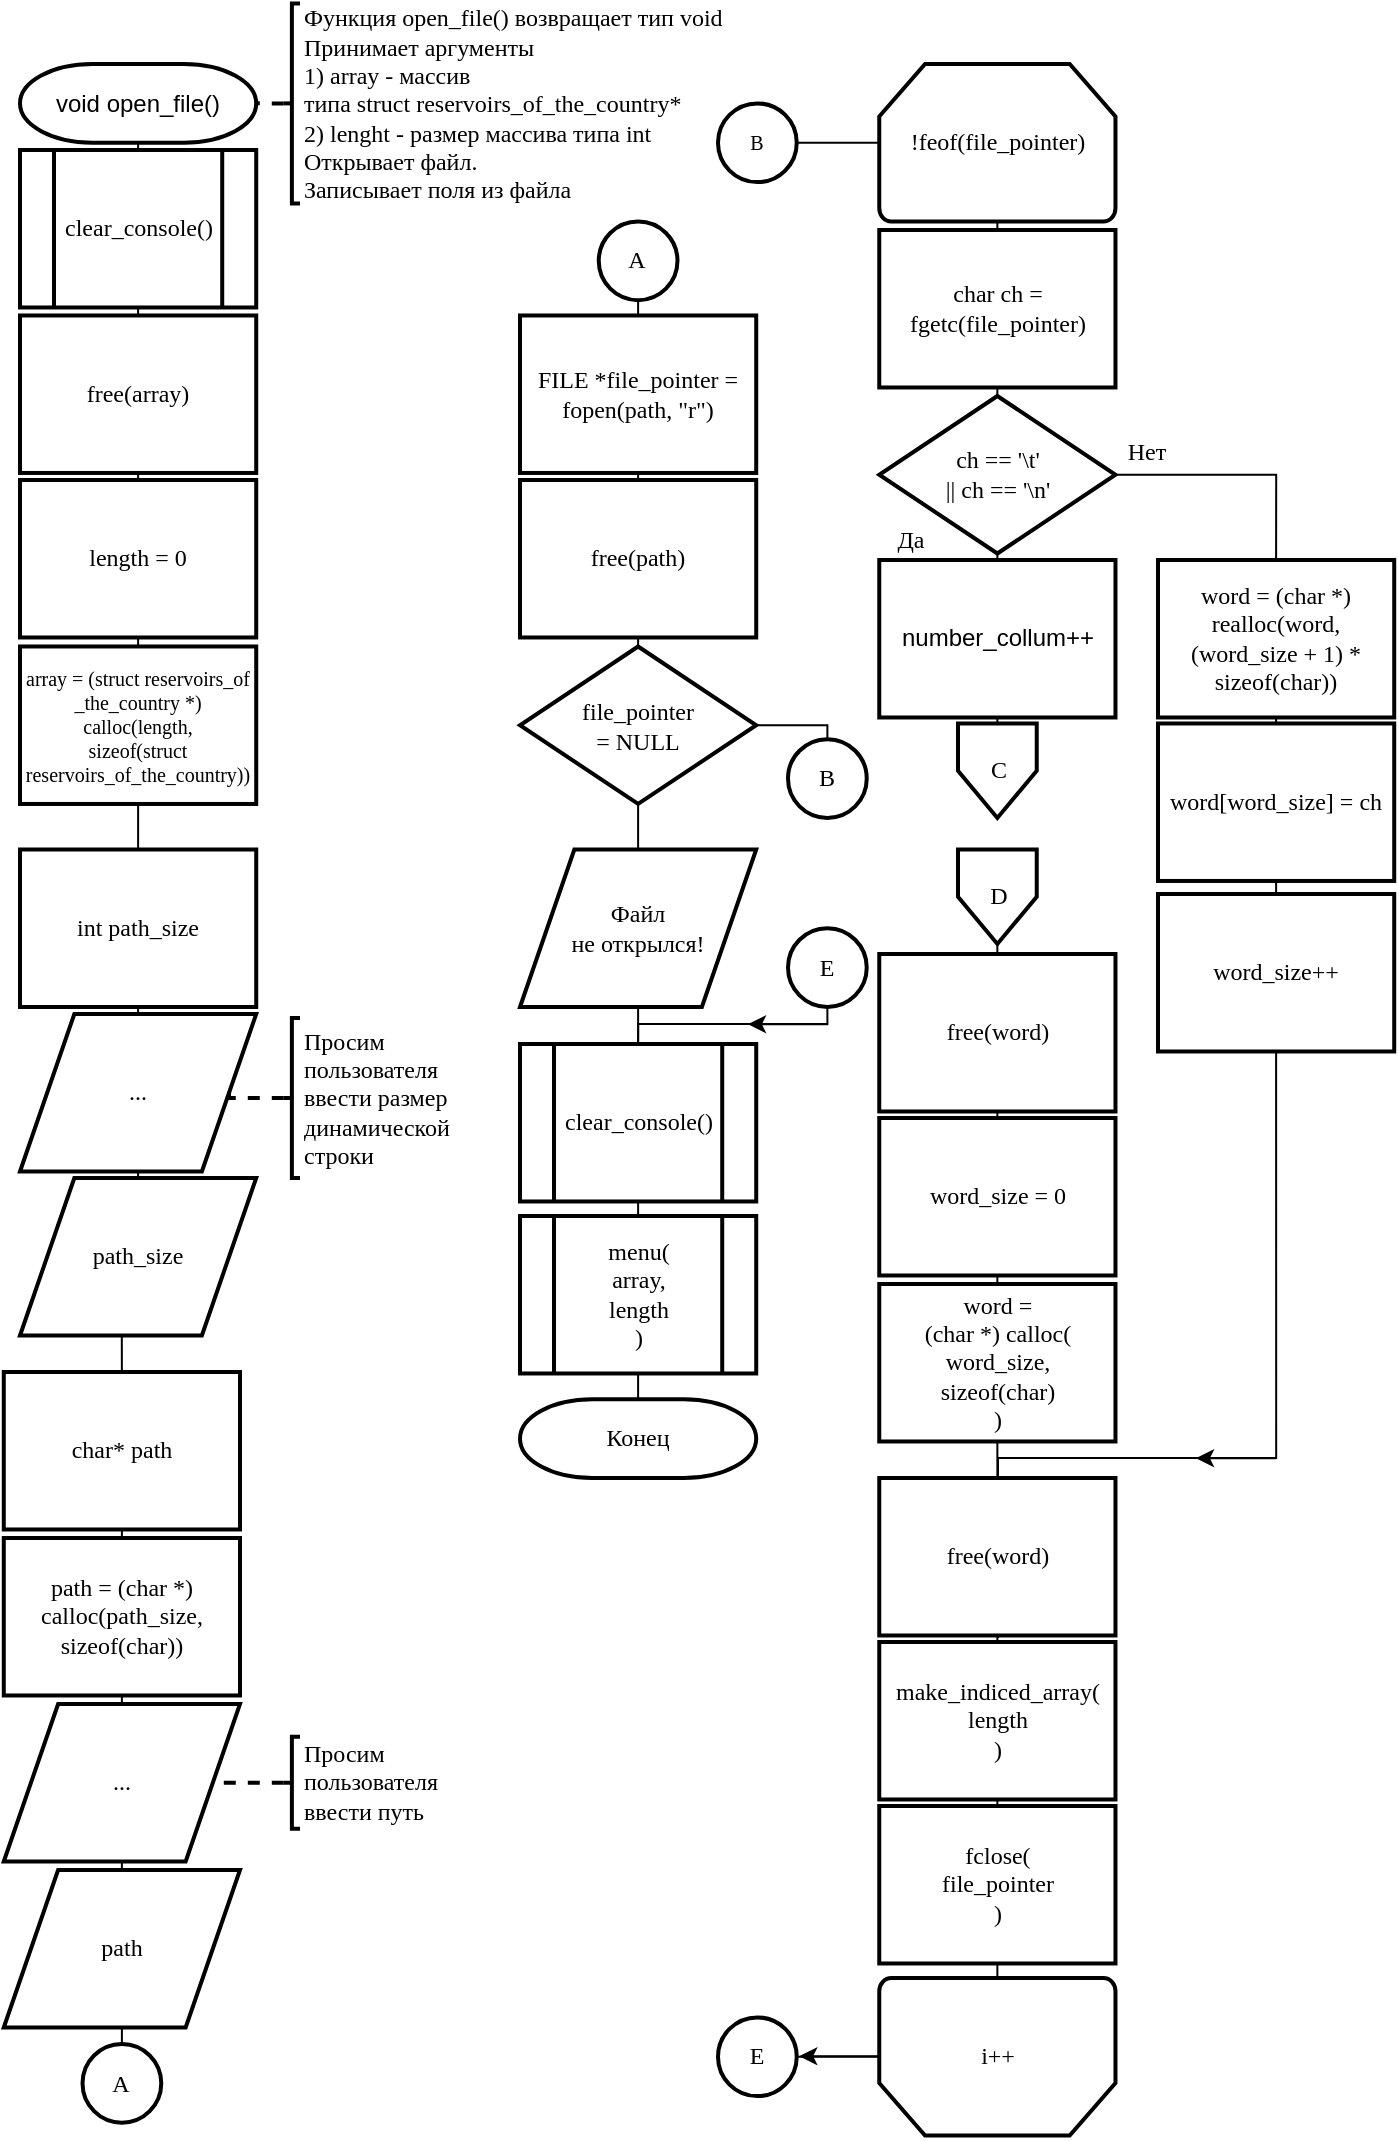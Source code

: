 <mxfile version="13.0.3" type="device" pages="2"><diagram id="qlZTP0jNEfg7z1wz6__L" name="Page-1"><mxGraphModel dx="413" dy="247" grid="1" gridSize="10" guides="1" tooltips="1" connect="1" arrows="1" fold="1" page="1" pageScale="1" pageWidth="827" pageHeight="1169" math="0" shadow="0"><root><mxCell id="0"/><mxCell id="1" parent="0"/><mxCell id="Z7tsPRorFGLLSicfMmNW-7" style="edgeStyle=orthogonalEdgeStyle;rounded=0;orthogonalLoop=1;jettySize=auto;html=1;exitX=0.5;exitY=1;exitDx=0;exitDy=0;exitPerimeter=0;entryX=0.5;entryY=0;entryDx=0;entryDy=0;endArrow=none;endFill=0;fontFamily=Times New Roman;fontSize=12;" edge="1" parent="1" source="VH0pwFYmOLJahmpAIZs0-1" target="VH0pwFYmOLJahmpAIZs0-2"><mxGeometry relative="1" as="geometry"/></mxCell><mxCell id="VH0pwFYmOLJahmpAIZs0-1" value="void open_file()" style="strokeWidth=2;html=1;shape=mxgraph.flowchart.terminator;whiteSpace=wrap;" parent="1" vertex="1"><mxGeometry x="70" y="40" width="118.11" height="39.37" as="geometry"/></mxCell><mxCell id="Z7tsPRorFGLLSicfMmNW-8" style="edgeStyle=orthogonalEdgeStyle;rounded=0;orthogonalLoop=1;jettySize=auto;html=1;exitX=0.5;exitY=1;exitDx=0;exitDy=0;entryX=0.5;entryY=0;entryDx=0;entryDy=0;endArrow=none;endFill=0;fontFamily=Times New Roman;fontSize=12;" edge="1" parent="1" source="VH0pwFYmOLJahmpAIZs0-2" target="VH0pwFYmOLJahmpAIZs0-3"><mxGeometry relative="1" as="geometry"/></mxCell><mxCell id="VH0pwFYmOLJahmpAIZs0-2" value="clear_console()" style="verticalLabelPosition=middle;verticalAlign=middle;html=1;shape=process;whiteSpace=wrap;rounded=0;size=0.14;arcSize=6;labelPosition=center;align=center;fontFamily=Times New Roman;strokeWidth=2;" parent="1" vertex="1"><mxGeometry x="70" y="83" width="118.11" height="78.74" as="geometry"/></mxCell><mxCell id="Z7tsPRorFGLLSicfMmNW-9" style="edgeStyle=orthogonalEdgeStyle;rounded=0;orthogonalLoop=1;jettySize=auto;html=1;exitX=0.5;exitY=1;exitDx=0;exitDy=0;entryX=0.5;entryY=0;entryDx=0;entryDy=0;endArrow=none;endFill=0;fontFamily=Times New Roman;fontSize=12;" edge="1" parent="1" source="VH0pwFYmOLJahmpAIZs0-3" target="VH0pwFYmOLJahmpAIZs0-4"><mxGeometry relative="1" as="geometry"/></mxCell><mxCell id="VH0pwFYmOLJahmpAIZs0-3" value="free(array)" style="rounded=0;whiteSpace=wrap;html=1;absoluteArcSize=1;arcSize=14;strokeWidth=2;fontFamily=Times New Roman;" parent="1" vertex="1"><mxGeometry x="70" y="165.74" width="118.11" height="78.74" as="geometry"/></mxCell><mxCell id="Z7tsPRorFGLLSicfMmNW-10" style="edgeStyle=orthogonalEdgeStyle;rounded=0;orthogonalLoop=1;jettySize=auto;html=1;exitX=0.5;exitY=1;exitDx=0;exitDy=0;entryX=0.5;entryY=0;entryDx=0;entryDy=0;endArrow=none;endFill=0;fontFamily=Times New Roman;fontSize=12;" edge="1" parent="1" source="VH0pwFYmOLJahmpAIZs0-4" target="VH0pwFYmOLJahmpAIZs0-5"><mxGeometry relative="1" as="geometry"/></mxCell><mxCell id="VH0pwFYmOLJahmpAIZs0-4" value="length = 0" style="rounded=0;whiteSpace=wrap;html=1;absoluteArcSize=1;arcSize=14;strokeWidth=2;fontFamily=Times New Roman;" parent="1" vertex="1"><mxGeometry x="70" y="248" width="118.11" height="78.74" as="geometry"/></mxCell><mxCell id="Z7tsPRorFGLLSicfMmNW-11" style="edgeStyle=orthogonalEdgeStyle;rounded=0;orthogonalLoop=1;jettySize=auto;html=1;exitX=0.5;exitY=1;exitDx=0;exitDy=0;entryX=0.5;entryY=0;entryDx=0;entryDy=0;endArrow=none;endFill=0;fontFamily=Times New Roman;fontSize=12;" edge="1" parent="1" source="VH0pwFYmOLJahmpAIZs0-5" target="VH0pwFYmOLJahmpAIZs0-6"><mxGeometry relative="1" as="geometry"/></mxCell><mxCell id="VH0pwFYmOLJahmpAIZs0-5" value="array = (struct reservoirs_of&lt;br&gt;_the_country *) calloc(length,&lt;br&gt;sizeof(struct reservoirs_of_the_country))" style="rounded=0;whiteSpace=wrap;html=1;absoluteArcSize=1;arcSize=14;strokeWidth=2;fontFamily=Times New Roman;fontSize=10;" parent="1" vertex="1"><mxGeometry x="70" y="331.24" width="118.11" height="78.74" as="geometry"/></mxCell><mxCell id="Z7tsPRorFGLLSicfMmNW-12" style="edgeStyle=orthogonalEdgeStyle;rounded=0;orthogonalLoop=1;jettySize=auto;html=1;exitX=0.5;exitY=1;exitDx=0;exitDy=0;entryX=0.5;entryY=0;entryDx=0;entryDy=0;endArrow=none;endFill=0;fontFamily=Times New Roman;fontSize=12;" edge="1" parent="1" source="VH0pwFYmOLJahmpAIZs0-6" target="VH0pwFYmOLJahmpAIZs0-7"><mxGeometry relative="1" as="geometry"/></mxCell><mxCell id="VH0pwFYmOLJahmpAIZs0-6" value="&lt;font style=&quot;font-size: 12px&quot;&gt;int path_size&lt;/font&gt;" style="rounded=0;whiteSpace=wrap;html=1;absoluteArcSize=1;arcSize=14;strokeWidth=2;fontFamily=Times New Roman;fontSize=12;" parent="1" vertex="1"><mxGeometry x="70" y="432.75" width="118.11" height="78.74" as="geometry"/></mxCell><mxCell id="Z7tsPRorFGLLSicfMmNW-13" style="edgeStyle=orthogonalEdgeStyle;rounded=0;orthogonalLoop=1;jettySize=auto;html=1;exitX=0.5;exitY=1;exitDx=0;exitDy=0;entryX=0.5;entryY=0;entryDx=0;entryDy=0;endArrow=none;endFill=0;fontFamily=Times New Roman;fontSize=12;" edge="1" parent="1" source="VH0pwFYmOLJahmpAIZs0-7" target="VH0pwFYmOLJahmpAIZs0-11"><mxGeometry relative="1" as="geometry"/></mxCell><mxCell id="VH0pwFYmOLJahmpAIZs0-7" value="..." style="shape=parallelogram;html=1;strokeWidth=2;perimeter=parallelogramPerimeter;whiteSpace=wrap;rounded=0;arcSize=12;size=0.23;fontFamily=Times New Roman;fontSize=12;" parent="1" vertex="1"><mxGeometry x="70" y="515" width="118.11" height="78.74" as="geometry"/></mxCell><mxCell id="Z7tsPRorFGLLSicfMmNW-15" style="edgeStyle=orthogonalEdgeStyle;rounded=0;orthogonalLoop=1;jettySize=auto;html=1;exitX=0.5;exitY=1;exitDx=0;exitDy=0;entryX=0.5;entryY=0;entryDx=0;entryDy=0;endArrow=none;endFill=0;fontFamily=Times New Roman;fontSize=12;" edge="1" parent="1" source="VH0pwFYmOLJahmpAIZs0-8" target="VH0pwFYmOLJahmpAIZs0-9"><mxGeometry relative="1" as="geometry"/></mxCell><mxCell id="VH0pwFYmOLJahmpAIZs0-8" value="&lt;font style=&quot;font-size: 12px&quot;&gt;char* path&lt;/font&gt;" style="rounded=0;whiteSpace=wrap;html=1;absoluteArcSize=1;arcSize=14;strokeWidth=2;fontFamily=Times New Roman;fontSize=12;" parent="1" vertex="1"><mxGeometry x="61.89" y="694" width="118.11" height="78.74" as="geometry"/></mxCell><mxCell id="Z7tsPRorFGLLSicfMmNW-16" style="edgeStyle=orthogonalEdgeStyle;rounded=0;orthogonalLoop=1;jettySize=auto;html=1;exitX=0.5;exitY=1;exitDx=0;exitDy=0;entryX=0.5;entryY=0;entryDx=0;entryDy=0;endArrow=none;endFill=0;fontFamily=Times New Roman;fontSize=12;" edge="1" parent="1" source="VH0pwFYmOLJahmpAIZs0-9" target="VH0pwFYmOLJahmpAIZs0-12"><mxGeometry relative="1" as="geometry"/></mxCell><mxCell id="VH0pwFYmOLJahmpAIZs0-9" value="&lt;font style=&quot;font-size: 12px&quot;&gt;path = (char *) calloc(path_size, sizeof(char))&lt;/font&gt;" style="rounded=0;whiteSpace=wrap;html=1;absoluteArcSize=1;arcSize=14;strokeWidth=2;fontFamily=Times New Roman;fontSize=12;" parent="1" vertex="1"><mxGeometry x="61.89" y="777" width="118.11" height="78.74" as="geometry"/></mxCell><mxCell id="Z7tsPRorFGLLSicfMmNW-35" style="edgeStyle=orthogonalEdgeStyle;rounded=0;orthogonalLoop=1;jettySize=auto;html=1;exitX=0.5;exitY=1;exitDx=0;exitDy=0;entryX=0.5;entryY=0;entryDx=0;entryDy=0;entryPerimeter=0;endArrow=none;endFill=0;fontFamily=Times New Roman;fontSize=12;" edge="1" parent="1" source="VH0pwFYmOLJahmpAIZs0-10" target="Z7tsPRorFGLLSicfMmNW-34"><mxGeometry relative="1" as="geometry"/></mxCell><mxCell id="VH0pwFYmOLJahmpAIZs0-10" value="path" style="shape=parallelogram;html=1;strokeWidth=2;perimeter=parallelogramPerimeter;whiteSpace=wrap;rounded=0;arcSize=12;size=0.23;fontFamily=Times New Roman;fontSize=12;" parent="1" vertex="1"><mxGeometry x="61.89" y="943" width="118.11" height="78.74" as="geometry"/></mxCell><mxCell id="Z7tsPRorFGLLSicfMmNW-14" style="edgeStyle=orthogonalEdgeStyle;rounded=0;orthogonalLoop=1;jettySize=auto;html=1;exitX=0.5;exitY=1;exitDx=0;exitDy=0;entryX=0.5;entryY=0;entryDx=0;entryDy=0;endArrow=none;endFill=0;fontFamily=Times New Roman;fontSize=12;" edge="1" parent="1" source="VH0pwFYmOLJahmpAIZs0-11" target="VH0pwFYmOLJahmpAIZs0-8"><mxGeometry relative="1" as="geometry"/></mxCell><mxCell id="VH0pwFYmOLJahmpAIZs0-11" value="path_size" style="shape=parallelogram;html=1;strokeWidth=2;perimeter=parallelogramPerimeter;whiteSpace=wrap;rounded=0;arcSize=12;size=0.23;fontFamily=Times New Roman;fontSize=12;" parent="1" vertex="1"><mxGeometry x="70" y="597" width="118.11" height="78.74" as="geometry"/></mxCell><mxCell id="Z7tsPRorFGLLSicfMmNW-17" style="edgeStyle=orthogonalEdgeStyle;rounded=0;orthogonalLoop=1;jettySize=auto;html=1;exitX=0.5;exitY=1;exitDx=0;exitDy=0;entryX=0.5;entryY=0;entryDx=0;entryDy=0;endArrow=none;endFill=0;fontFamily=Times New Roman;fontSize=12;" edge="1" parent="1" source="VH0pwFYmOLJahmpAIZs0-12" target="VH0pwFYmOLJahmpAIZs0-10"><mxGeometry relative="1" as="geometry"/></mxCell><mxCell id="VH0pwFYmOLJahmpAIZs0-12" value="..." style="shape=parallelogram;html=1;strokeWidth=2;perimeter=parallelogramPerimeter;whiteSpace=wrap;rounded=0;arcSize=12;size=0.23;fontFamily=Times New Roman;fontSize=12;" parent="1" vertex="1"><mxGeometry x="61.89" y="860" width="118.11" height="78.74" as="geometry"/></mxCell><mxCell id="Z7tsPRorFGLLSicfMmNW-28" style="edgeStyle=orthogonalEdgeStyle;rounded=0;orthogonalLoop=1;jettySize=auto;html=1;exitX=0.5;exitY=1;exitDx=0;exitDy=0;entryX=0.5;entryY=0;entryDx=0;entryDy=0;endArrow=none;endFill=0;fontFamily=Times New Roman;fontSize=12;" edge="1" parent="1" source="VH0pwFYmOLJahmpAIZs0-13" target="VH0pwFYmOLJahmpAIZs0-14"><mxGeometry relative="1" as="geometry"/></mxCell><mxCell id="VH0pwFYmOLJahmpAIZs0-13" value="&lt;font style=&quot;font-size: 12px&quot;&gt;FILE *file_pointer = fopen(path, &quot;r&quot;)&lt;/font&gt;" style="rounded=0;whiteSpace=wrap;html=1;absoluteArcSize=1;arcSize=14;strokeWidth=2;fontFamily=Times New Roman;fontSize=12;" parent="1" vertex="1"><mxGeometry x="320" y="165.74" width="118.11" height="78.74" as="geometry"/></mxCell><mxCell id="Z7tsPRorFGLLSicfMmNW-27" style="edgeStyle=orthogonalEdgeStyle;rounded=0;orthogonalLoop=1;jettySize=auto;html=1;exitX=0.5;exitY=1;exitDx=0;exitDy=0;entryX=0.5;entryY=0;entryDx=0;entryDy=0;entryPerimeter=0;endArrow=none;endFill=0;fontFamily=Times New Roman;fontSize=12;" edge="1" parent="1" source="VH0pwFYmOLJahmpAIZs0-14" target="VH0pwFYmOLJahmpAIZs0-15"><mxGeometry relative="1" as="geometry"/></mxCell><mxCell id="VH0pwFYmOLJahmpAIZs0-14" value="&lt;font style=&quot;font-size: 12px&quot;&gt;free(path)&lt;/font&gt;" style="rounded=0;whiteSpace=wrap;html=1;absoluteArcSize=1;arcSize=14;strokeWidth=2;fontFamily=Times New Roman;fontSize=12;" parent="1" vertex="1"><mxGeometry x="320" y="248" width="118.11" height="78.74" as="geometry"/></mxCell><mxCell id="Z7tsPRorFGLLSicfMmNW-25" style="edgeStyle=orthogonalEdgeStyle;rounded=0;orthogonalLoop=1;jettySize=auto;html=1;exitX=0.5;exitY=1;exitDx=0;exitDy=0;exitPerimeter=0;entryX=0.5;entryY=0;entryDx=0;entryDy=0;endArrow=none;endFill=0;fontFamily=Times New Roman;fontSize=12;" edge="1" parent="1" source="VH0pwFYmOLJahmpAIZs0-15" target="VH0pwFYmOLJahmpAIZs0-16"><mxGeometry relative="1" as="geometry"/></mxCell><mxCell id="Z7tsPRorFGLLSicfMmNW-26" style="edgeStyle=orthogonalEdgeStyle;rounded=0;orthogonalLoop=1;jettySize=auto;html=1;exitX=1;exitY=0.5;exitDx=0;exitDy=0;exitPerimeter=0;entryX=0.5;entryY=0;entryDx=0;entryDy=0;entryPerimeter=0;endArrow=none;endFill=0;fontFamily=Times New Roman;fontSize=12;" edge="1" parent="1" source="VH0pwFYmOLJahmpAIZs0-15" target="Z7tsPRorFGLLSicfMmNW-19"><mxGeometry relative="1" as="geometry"/></mxCell><mxCell id="VH0pwFYmOLJahmpAIZs0-15" value="file_pointer&lt;br style=&quot;font-size: 12px;&quot;&gt;= NULL" style="strokeWidth=2;html=1;shape=mxgraph.flowchart.decision;whiteSpace=wrap;rounded=0;fontFamily=Times New Roman;fontSize=12;" parent="1" vertex="1"><mxGeometry x="320" y="331.24" width="118.11" height="78.74" as="geometry"/></mxCell><mxCell id="Z7tsPRorFGLLSicfMmNW-21" style="edgeStyle=orthogonalEdgeStyle;rounded=0;orthogonalLoop=1;jettySize=auto;html=1;exitX=0.5;exitY=1;exitDx=0;exitDy=0;entryX=0.5;entryY=0;entryDx=0;entryDy=0;endArrow=none;endFill=0;fontFamily=Times New Roman;fontSize=12;" edge="1" parent="1" source="VH0pwFYmOLJahmpAIZs0-16" target="Z7tsPRorFGLLSicfMmNW-20"><mxGeometry relative="1" as="geometry"/></mxCell><mxCell id="VH0pwFYmOLJahmpAIZs0-16" value="Файл&lt;br style=&quot;font-size: 12px;&quot;&gt;не открылся!" style="shape=parallelogram;html=1;strokeWidth=2;perimeter=parallelogramPerimeter;whiteSpace=wrap;rounded=0;arcSize=12;size=0.23;fontFamily=Times New Roman;fontSize=12;" parent="1" vertex="1"><mxGeometry x="320" y="432.75" width="118.11" height="78.74" as="geometry"/></mxCell><mxCell id="NO-j0KxNRSUfGNBgpPb6-26" style="edgeStyle=orthogonalEdgeStyle;rounded=0;orthogonalLoop=1;jettySize=auto;html=1;exitX=1;exitY=0.5;exitDx=0;exitDy=0;exitPerimeter=0;entryX=0;entryY=0.5;entryDx=0;entryDy=0;entryPerimeter=0;endArrow=none;endFill=0;fontFamily=Times New Roman;fontSize=12;" edge="1" parent="1" source="VH0pwFYmOLJahmpAIZs0-22" target="VH0pwFYmOLJahmpAIZs0-23"><mxGeometry relative="1" as="geometry"/></mxCell><mxCell id="VH0pwFYmOLJahmpAIZs0-22" value="B" style="strokeWidth=2;html=1;shape=mxgraph.flowchart.start_2;whiteSpace=wrap;rounded=0;fontFamily=Times New Roman;fontSize=10;" parent="1" vertex="1"><mxGeometry x="419" y="59.69" width="39.37" height="39.37" as="geometry"/></mxCell><mxCell id="NO-j0KxNRSUfGNBgpPb6-13" style="edgeStyle=orthogonalEdgeStyle;rounded=0;orthogonalLoop=1;jettySize=auto;html=1;exitX=0.5;exitY=1;exitDx=0;exitDy=0;exitPerimeter=0;entryX=0.5;entryY=0;entryDx=0;entryDy=0;endArrow=none;endFill=0;fontFamily=Times New Roman;fontSize=12;" edge="1" parent="1" source="VH0pwFYmOLJahmpAIZs0-23" target="VH0pwFYmOLJahmpAIZs0-24"><mxGeometry relative="1" as="geometry"/></mxCell><mxCell id="VH0pwFYmOLJahmpAIZs0-23" value="!feof(file_pointer)" style="strokeWidth=2;html=1;shape=mxgraph.flowchart.loop_limit;whiteSpace=wrap;rounded=0;fontFamily=Times New Roman;fontSize=12;" parent="1" vertex="1"><mxGeometry x="499.63" y="40" width="118.11" height="78.74" as="geometry"/></mxCell><mxCell id="NO-j0KxNRSUfGNBgpPb6-14" style="edgeStyle=orthogonalEdgeStyle;rounded=0;orthogonalLoop=1;jettySize=auto;html=1;exitX=0.5;exitY=1;exitDx=0;exitDy=0;entryX=0.5;entryY=0;entryDx=0;entryDy=0;entryPerimeter=0;endArrow=none;endFill=0;fontFamily=Times New Roman;fontSize=12;" edge="1" parent="1" source="VH0pwFYmOLJahmpAIZs0-24" target="VH0pwFYmOLJahmpAIZs0-25"><mxGeometry relative="1" as="geometry"/></mxCell><mxCell id="VH0pwFYmOLJahmpAIZs0-24" value="&lt;font style=&quot;font-size: 12px&quot;&gt;char ch = fgetc(file_pointer)&lt;/font&gt;" style="rounded=0;whiteSpace=wrap;html=1;absoluteArcSize=1;arcSize=14;strokeWidth=2;fontFamily=Times New Roman;fontSize=12;" parent="1" vertex="1"><mxGeometry x="499.63" y="123" width="118.11" height="78.74" as="geometry"/></mxCell><mxCell id="NO-j0KxNRSUfGNBgpPb6-15" style="edgeStyle=orthogonalEdgeStyle;rounded=0;orthogonalLoop=1;jettySize=auto;html=1;exitX=0.5;exitY=1;exitDx=0;exitDy=0;exitPerimeter=0;entryX=0.5;entryY=0;entryDx=0;entryDy=0;endArrow=none;endFill=0;fontFamily=Times New Roman;fontSize=12;" edge="1" parent="1" source="VH0pwFYmOLJahmpAIZs0-25" target="M-4MyTTko2ddTVXR5m6X-2"><mxGeometry relative="1" as="geometry"/></mxCell><mxCell id="Z7tsPRorFGLLSicfMmNW-1" style="edgeStyle=orthogonalEdgeStyle;rounded=0;orthogonalLoop=1;jettySize=auto;html=1;exitX=1;exitY=0.5;exitDx=0;exitDy=0;exitPerimeter=0;entryX=0.5;entryY=0;entryDx=0;entryDy=0;endArrow=none;endFill=0;fontFamily=Times New Roman;fontSize=12;" edge="1" parent="1" source="VH0pwFYmOLJahmpAIZs0-25" target="VH0pwFYmOLJahmpAIZs0-26"><mxGeometry relative="1" as="geometry"/></mxCell><mxCell id="VH0pwFYmOLJahmpAIZs0-25" value="ch == '\t'&lt;br&gt;|| ch == '\n'" style="strokeWidth=2;html=1;shape=mxgraph.flowchart.decision;whiteSpace=wrap;rounded=0;fontFamily=Times New Roman;fontSize=12;" parent="1" vertex="1"><mxGeometry x="499.63" y="206" width="118.11" height="78.74" as="geometry"/></mxCell><mxCell id="Z7tsPRorFGLLSicfMmNW-2" style="edgeStyle=orthogonalEdgeStyle;rounded=0;orthogonalLoop=1;jettySize=auto;html=1;exitX=0.5;exitY=1;exitDx=0;exitDy=0;entryX=0.5;entryY=0;entryDx=0;entryDy=0;endArrow=none;endFill=0;fontFamily=Times New Roman;fontSize=12;" edge="1" parent="1" source="VH0pwFYmOLJahmpAIZs0-26" target="VH0pwFYmOLJahmpAIZs0-27"><mxGeometry relative="1" as="geometry"/></mxCell><mxCell id="VH0pwFYmOLJahmpAIZs0-26" value="&lt;font style=&quot;font-size: 12px&quot;&gt;word = (char *) realloc(word, (word_size + 1) * sizeof(char))&lt;/font&gt;" style="rounded=0;whiteSpace=wrap;html=1;absoluteArcSize=1;arcSize=14;strokeWidth=2;fontFamily=Times New Roman;fontSize=12;" parent="1" vertex="1"><mxGeometry x="639" y="288" width="118.11" height="78.74" as="geometry"/></mxCell><mxCell id="Z7tsPRorFGLLSicfMmNW-3" style="edgeStyle=orthogonalEdgeStyle;rounded=0;orthogonalLoop=1;jettySize=auto;html=1;exitX=0.5;exitY=1;exitDx=0;exitDy=0;entryX=0.5;entryY=0;entryDx=0;entryDy=0;endArrow=none;endFill=0;fontFamily=Times New Roman;fontSize=12;" edge="1" parent="1" source="VH0pwFYmOLJahmpAIZs0-27" target="VH0pwFYmOLJahmpAIZs0-28"><mxGeometry relative="1" as="geometry"/></mxCell><mxCell id="VH0pwFYmOLJahmpAIZs0-27" value="&lt;font style=&quot;font-size: 12px&quot;&gt;word[word_size] = ch&lt;/font&gt;" style="rounded=0;whiteSpace=wrap;html=1;absoluteArcSize=1;arcSize=14;strokeWidth=2;fontFamily=Times New Roman;fontSize=12;" parent="1" vertex="1"><mxGeometry x="639" y="369.74" width="118.11" height="78.74" as="geometry"/></mxCell><mxCell id="NO-j0KxNRSUfGNBgpPb6-9" style="edgeStyle=orthogonalEdgeStyle;rounded=0;orthogonalLoop=1;jettySize=auto;html=1;exitX=0.5;exitY=1;exitDx=0;exitDy=0;endArrow=none;endFill=0;fontFamily=Times New Roman;fontSize=12;" edge="1" parent="1" source="VH0pwFYmOLJahmpAIZs0-28"><mxGeometry relative="1" as="geometry"><mxPoint x="559" y="827" as="targetPoint"/><Array as="points"><mxPoint x="698" y="737"/><mxPoint x="559" y="737"/></Array></mxGeometry></mxCell><mxCell id="VH0pwFYmOLJahmpAIZs0-28" value="&lt;font style=&quot;font-size: 12px&quot;&gt;word_size++&lt;/font&gt;" style="rounded=0;whiteSpace=wrap;html=1;absoluteArcSize=1;arcSize=14;strokeWidth=2;fontFamily=Times New Roman;fontSize=12;" parent="1" vertex="1"><mxGeometry x="639" y="455" width="118.11" height="78.74" as="geometry"/></mxCell><mxCell id="NO-j0KxNRSUfGNBgpPb6-18" style="edgeStyle=orthogonalEdgeStyle;rounded=0;orthogonalLoop=1;jettySize=auto;html=1;exitX=0.5;exitY=1;exitDx=0;exitDy=0;entryX=0.5;entryY=0;entryDx=0;entryDy=0;endArrow=none;endFill=0;fontFamily=Times New Roman;fontSize=12;" edge="1" parent="1" source="M-4MyTTko2ddTVXR5m6X-2" target="NO-j0KxNRSUfGNBgpPb6-1"><mxGeometry relative="1" as="geometry"/></mxCell><mxCell id="M-4MyTTko2ddTVXR5m6X-2" value="number_collum++" style="rounded=0;whiteSpace=wrap;html=1;absoluteArcSize=1;arcSize=14;strokeWidth=2;" vertex="1" parent="1"><mxGeometry x="499.63" y="288" width="118.11" height="78.74" as="geometry"/></mxCell><mxCell id="NO-j0KxNRSUfGNBgpPb6-1" value="C" style="verticalLabelPosition=middle;verticalAlign=middle;html=1;shape=offPageConnector;rounded=0;size=0.5;strokeWidth=2;fontFamily=Times New Roman;labelPosition=center;align=center;" vertex="1" parent="1"><mxGeometry x="539" y="369.74" width="39.37" height="47.244" as="geometry"/></mxCell><mxCell id="NO-j0KxNRSUfGNBgpPb6-19" style="edgeStyle=orthogonalEdgeStyle;rounded=0;orthogonalLoop=1;jettySize=auto;html=1;exitX=0.5;exitY=1;exitDx=0;exitDy=0;entryX=0.5;entryY=0;entryDx=0;entryDy=0;endArrow=none;endFill=0;fontFamily=Times New Roman;fontSize=12;" edge="1" parent="1" source="NO-j0KxNRSUfGNBgpPb6-2" target="NO-j0KxNRSUfGNBgpPb6-3"><mxGeometry relative="1" as="geometry"/></mxCell><mxCell id="NO-j0KxNRSUfGNBgpPb6-2" value="D" style="verticalLabelPosition=middle;verticalAlign=middle;html=1;shape=offPageConnector;rounded=0;size=0.5;strokeWidth=2;fontFamily=Times New Roman;labelPosition=center;align=center;" vertex="1" parent="1"><mxGeometry x="539" y="432.75" width="39.37" height="47.244" as="geometry"/></mxCell><mxCell id="NO-j0KxNRSUfGNBgpPb6-20" style="edgeStyle=orthogonalEdgeStyle;rounded=0;orthogonalLoop=1;jettySize=auto;html=1;exitX=0.5;exitY=1;exitDx=0;exitDy=0;entryX=0.5;entryY=0;entryDx=0;entryDy=0;endArrow=none;endFill=0;fontFamily=Times New Roman;fontSize=12;" edge="1" parent="1" source="NO-j0KxNRSUfGNBgpPb6-3" target="NO-j0KxNRSUfGNBgpPb6-4"><mxGeometry relative="1" as="geometry"/></mxCell><mxCell id="NO-j0KxNRSUfGNBgpPb6-3" value="&lt;font style=&quot;font-size: 12px&quot;&gt;free(word)&lt;/font&gt;" style="rounded=0;whiteSpace=wrap;html=1;absoluteArcSize=1;arcSize=14;strokeWidth=2;fontFamily=Times New Roman;fontSize=12;" vertex="1" parent="1"><mxGeometry x="499.63" y="485" width="118.11" height="78.74" as="geometry"/></mxCell><mxCell id="NO-j0KxNRSUfGNBgpPb6-21" style="edgeStyle=orthogonalEdgeStyle;rounded=0;orthogonalLoop=1;jettySize=auto;html=1;exitX=0.5;exitY=1;exitDx=0;exitDy=0;entryX=0.5;entryY=0;entryDx=0;entryDy=0;endArrow=none;endFill=0;fontFamily=Times New Roman;fontSize=12;" edge="1" parent="1" source="NO-j0KxNRSUfGNBgpPb6-4" target="NO-j0KxNRSUfGNBgpPb6-5"><mxGeometry relative="1" as="geometry"/></mxCell><mxCell id="NO-j0KxNRSUfGNBgpPb6-4" value="&lt;font style=&quot;font-size: 12px&quot;&gt;word_size = 0&lt;/font&gt;" style="rounded=0;whiteSpace=wrap;html=1;absoluteArcSize=1;arcSize=14;strokeWidth=2;fontFamily=Times New Roman;fontSize=12;" vertex="1" parent="1"><mxGeometry x="499.63" y="567" width="118.11" height="78.74" as="geometry"/></mxCell><mxCell id="NO-j0KxNRSUfGNBgpPb6-8" style="edgeStyle=orthogonalEdgeStyle;rounded=0;orthogonalLoop=1;jettySize=auto;html=1;exitX=0.5;exitY=1;exitDx=0;exitDy=0;entryX=0.5;entryY=0;entryDx=0;entryDy=0;endArrow=none;endFill=0;fontFamily=Times New Roman;fontSize=12;" edge="1" parent="1" source="NO-j0KxNRSUfGNBgpPb6-5" target="NO-j0KxNRSUfGNBgpPb6-7"><mxGeometry relative="1" as="geometry"/></mxCell><mxCell id="NO-j0KxNRSUfGNBgpPb6-5" value="word =&lt;br&gt;(char *) calloc(&lt;br&gt;word_size, &lt;br&gt;sizeof(char)&lt;br&gt;)" style="rounded=0;whiteSpace=wrap;html=1;absoluteArcSize=1;arcSize=14;strokeWidth=2;fontFamily=Times New Roman;fontSize=12;" vertex="1" parent="1"><mxGeometry x="499.63" y="650" width="118.11" height="78.74" as="geometry"/></mxCell><mxCell id="NO-j0KxNRSUfGNBgpPb6-22" style="edgeStyle=orthogonalEdgeStyle;rounded=0;orthogonalLoop=1;jettySize=auto;html=1;exitX=0.5;exitY=1;exitDx=0;exitDy=0;entryX=0.5;entryY=0;entryDx=0;entryDy=0;endArrow=none;endFill=0;fontFamily=Times New Roman;fontSize=12;" edge="1" parent="1" source="NO-j0KxNRSUfGNBgpPb6-7" target="NO-j0KxNRSUfGNBgpPb6-10"><mxGeometry relative="1" as="geometry"/></mxCell><mxCell id="NO-j0KxNRSUfGNBgpPb6-7" value="free(word)" style="rounded=0;whiteSpace=wrap;html=1;absoluteArcSize=1;arcSize=14;strokeWidth=2;fontFamily=Times New Roman;fontSize=12;" vertex="1" parent="1"><mxGeometry x="499.63" y="747" width="118.11" height="78.74" as="geometry"/></mxCell><mxCell id="NO-j0KxNRSUfGNBgpPb6-23" style="edgeStyle=orthogonalEdgeStyle;rounded=0;orthogonalLoop=1;jettySize=auto;html=1;exitX=0.5;exitY=1;exitDx=0;exitDy=0;entryX=0.5;entryY=0;entryDx=0;entryDy=0;endArrow=none;endFill=0;fontFamily=Times New Roman;fontSize=12;" edge="1" parent="1" source="NO-j0KxNRSUfGNBgpPb6-10" target="NO-j0KxNRSUfGNBgpPb6-11"><mxGeometry relative="1" as="geometry"/></mxCell><mxCell id="NO-j0KxNRSUfGNBgpPb6-10" value="make_indiced_array(&lt;br&gt;length&lt;br&gt;)" style="rounded=0;whiteSpace=wrap;html=1;absoluteArcSize=1;arcSize=14;strokeWidth=2;fontFamily=Times New Roman;fontSize=12;" vertex="1" parent="1"><mxGeometry x="499.63" y="829" width="118.11" height="78.74" as="geometry"/></mxCell><mxCell id="NO-j0KxNRSUfGNBgpPb6-25" style="edgeStyle=orthogonalEdgeStyle;rounded=0;orthogonalLoop=1;jettySize=auto;html=1;exitX=0.5;exitY=1;exitDx=0;exitDy=0;entryX=0.5;entryY=1;entryDx=0;entryDy=0;entryPerimeter=0;endArrow=none;endFill=0;fontFamily=Times New Roman;fontSize=12;" edge="1" parent="1" source="NO-j0KxNRSUfGNBgpPb6-11" target="NO-j0KxNRSUfGNBgpPb6-24"><mxGeometry relative="1" as="geometry"/></mxCell><mxCell id="NO-j0KxNRSUfGNBgpPb6-11" value="fclose(&lt;br&gt;file_pointer&lt;br&gt;)" style="rounded=0;whiteSpace=wrap;html=1;absoluteArcSize=1;arcSize=14;strokeWidth=2;fontFamily=Times New Roman;fontSize=12;" vertex="1" parent="1"><mxGeometry x="499.63" y="911" width="118.11" height="78.74" as="geometry"/></mxCell><mxCell id="NO-j0KxNRSUfGNBgpPb6-28" style="edgeStyle=orthogonalEdgeStyle;rounded=0;orthogonalLoop=1;jettySize=auto;html=1;exitX=0;exitY=0.5;exitDx=0;exitDy=0;exitPerimeter=0;entryX=1;entryY=0.5;entryDx=0;entryDy=0;entryPerimeter=0;endArrow=none;endFill=0;fontFamily=Times New Roman;fontSize=12;" edge="1" parent="1" source="NO-j0KxNRSUfGNBgpPb6-24" target="NO-j0KxNRSUfGNBgpPb6-27"><mxGeometry relative="1" as="geometry"/></mxCell><mxCell id="NO-j0KxNRSUfGNBgpPb6-24" value="i++" style="strokeWidth=2;html=1;shape=mxgraph.flowchart.loop_limit;whiteSpace=wrap;fontFamily=Times New Roman;flipV=1;" vertex="1" parent="1"><mxGeometry x="499.63" y="997" width="118.11" height="78.74" as="geometry"/></mxCell><mxCell id="NO-j0KxNRSUfGNBgpPb6-27" value="E" style="strokeWidth=2;html=1;shape=mxgraph.flowchart.start_2;whiteSpace=wrap;fontFamily=Times New Roman;fontSize=12;" vertex="1" parent="1"><mxGeometry x="419" y="1016.69" width="39.37" height="39.37" as="geometry"/></mxCell><mxCell id="Z7tsPRorFGLLSicfMmNW-4" value="" style="endArrow=classic;html=1;fontFamily=Times New Roman;fontSize=12;" edge="1" parent="1"><mxGeometry width="50" height="50" relative="1" as="geometry"><mxPoint x="698" y="737.11" as="sourcePoint"/><mxPoint x="658" y="737.11" as="targetPoint"/></mxGeometry></mxCell><mxCell id="Z7tsPRorFGLLSicfMmNW-5" value="" style="endArrow=classic;html=1;fontFamily=Times New Roman;fontSize=12;" edge="1" parent="1"><mxGeometry width="50" height="50" relative="1" as="geometry"><mxPoint x="499.63" y="1036.08" as="sourcePoint"/><mxPoint x="459.63" y="1036.08" as="targetPoint"/></mxGeometry></mxCell><mxCell id="Z7tsPRorFGLLSicfMmNW-19" value="B" style="strokeWidth=2;html=1;shape=mxgraph.flowchart.start_2;whiteSpace=wrap;fontFamily=Times New Roman;fontSize=12;" vertex="1" parent="1"><mxGeometry x="454" y="377.61" width="39.37" height="39.37" as="geometry"/></mxCell><mxCell id="Z7tsPRorFGLLSicfMmNW-31" style="edgeStyle=orthogonalEdgeStyle;rounded=0;orthogonalLoop=1;jettySize=auto;html=1;exitX=0.5;exitY=1;exitDx=0;exitDy=0;entryX=0.5;entryY=0;entryDx=0;entryDy=0;endArrow=none;endFill=0;fontFamily=Times New Roman;fontSize=12;" edge="1" parent="1" source="Z7tsPRorFGLLSicfMmNW-20" target="Z7tsPRorFGLLSicfMmNW-30"><mxGeometry relative="1" as="geometry"/></mxCell><mxCell id="Z7tsPRorFGLLSicfMmNW-20" value="clear_console()" style="verticalLabelPosition=middle;verticalAlign=middle;html=1;shape=process;whiteSpace=wrap;rounded=0;size=0.14;arcSize=6;fontFamily=Times New Roman;strokeWidth=2;labelPosition=center;align=center;" vertex="1" parent="1"><mxGeometry x="320" y="530" width="118.11" height="78.74" as="geometry"/></mxCell><mxCell id="Z7tsPRorFGLLSicfMmNW-24" style="edgeStyle=orthogonalEdgeStyle;rounded=0;orthogonalLoop=1;jettySize=auto;html=1;exitX=0.5;exitY=1;exitDx=0;exitDy=0;exitPerimeter=0;entryX=0.5;entryY=0;entryDx=0;entryDy=0;endArrow=none;endFill=0;fontFamily=Times New Roman;fontSize=12;" edge="1" parent="1" source="Z7tsPRorFGLLSicfMmNW-23" target="Z7tsPRorFGLLSicfMmNW-20"><mxGeometry relative="1" as="geometry"><Array as="points"><mxPoint x="474" y="520"/><mxPoint x="379" y="520"/></Array></mxGeometry></mxCell><mxCell id="Z7tsPRorFGLLSicfMmNW-23" value="E" style="strokeWidth=2;html=1;shape=mxgraph.flowchart.start_2;whiteSpace=wrap;fontFamily=Times New Roman;fontSize=12;" vertex="1" parent="1"><mxGeometry x="454" y="472.12" width="39.37" height="39.37" as="geometry"/></mxCell><mxCell id="Z7tsPRorFGLLSicfMmNW-33" style="edgeStyle=orthogonalEdgeStyle;rounded=0;orthogonalLoop=1;jettySize=auto;html=1;exitX=0.5;exitY=1;exitDx=0;exitDy=0;entryX=0.5;entryY=0;entryDx=0;entryDy=0;entryPerimeter=0;endArrow=none;endFill=0;fontFamily=Times New Roman;fontSize=12;" edge="1" parent="1" source="Z7tsPRorFGLLSicfMmNW-30" target="Z7tsPRorFGLLSicfMmNW-32"><mxGeometry relative="1" as="geometry"/></mxCell><mxCell id="Z7tsPRorFGLLSicfMmNW-30" value="menu(&lt;br&gt;array,&lt;br&gt;length&lt;br&gt;)" style="verticalLabelPosition=middle;verticalAlign=middle;html=1;shape=process;whiteSpace=wrap;rounded=0;size=0.14;arcSize=6;fontFamily=Times New Roman;strokeWidth=2;labelPosition=center;align=center;" vertex="1" parent="1"><mxGeometry x="320" y="616" width="118.11" height="78.74" as="geometry"/></mxCell><mxCell id="Z7tsPRorFGLLSicfMmNW-32" value="Конец" style="strokeWidth=2;html=1;shape=mxgraph.flowchart.terminator;whiteSpace=wrap;fontFamily=Times New Roman;fontSize=12;" vertex="1" parent="1"><mxGeometry x="320" y="707.63" width="118.11" height="39.37" as="geometry"/></mxCell><mxCell id="Z7tsPRorFGLLSicfMmNW-34" value="A" style="strokeWidth=2;html=1;shape=mxgraph.flowchart.start_2;whiteSpace=wrap;fontFamily=Times New Roman;fontSize=12;" vertex="1" parent="1"><mxGeometry x="101.26" y="1030" width="39.37" height="39.37" as="geometry"/></mxCell><mxCell id="Z7tsPRorFGLLSicfMmNW-37" style="edgeStyle=orthogonalEdgeStyle;rounded=0;orthogonalLoop=1;jettySize=auto;html=1;exitX=0.5;exitY=1;exitDx=0;exitDy=0;exitPerimeter=0;entryX=0.5;entryY=0;entryDx=0;entryDy=0;endArrow=none;endFill=0;fontFamily=Times New Roman;fontSize=12;" edge="1" parent="1" source="Z7tsPRorFGLLSicfMmNW-36" target="VH0pwFYmOLJahmpAIZs0-13"><mxGeometry relative="1" as="geometry"/></mxCell><mxCell id="Z7tsPRorFGLLSicfMmNW-36" value="A" style="strokeWidth=2;html=1;shape=mxgraph.flowchart.start_2;whiteSpace=wrap;fontFamily=Times New Roman;fontSize=12;" vertex="1" parent="1"><mxGeometry x="359.37" y="118.74" width="39.37" height="39.37" as="geometry"/></mxCell><mxCell id="s1dh-y34blqshtzoRcdJ-1" value="" style="endArrow=classic;html=1;fontFamily=Times New Roman;fontSize=12;" edge="1" parent="1"><mxGeometry width="50" height="50" relative="1" as="geometry"><mxPoint x="474" y="520.13" as="sourcePoint"/><mxPoint x="434" y="520.13" as="targetPoint"/></mxGeometry></mxCell><mxCell id="s1dh-y34blqshtzoRcdJ-8" style="edgeStyle=orthogonalEdgeStyle;rounded=0;orthogonalLoop=1;jettySize=auto;html=1;exitX=0;exitY=0.5;exitDx=0;exitDy=0;exitPerimeter=0;entryX=1;entryY=0.5;entryDx=0;entryDy=0;entryPerimeter=0;dashed=1;endArrow=none;endFill=0;strokeWidth=2;fontFamily=Times New Roman;fontSize=12;" edge="1" parent="1" source="s1dh-y34blqshtzoRcdJ-2" target="VH0pwFYmOLJahmpAIZs0-1"><mxGeometry relative="1" as="geometry"/></mxCell><mxCell id="s1dh-y34blqshtzoRcdJ-2" value="Функция open_file() возвращает тип void&lt;br&gt;Принимает аргументы&lt;br&gt;1) array - массив&lt;br&gt;типа&amp;nbsp;struct reservoirs_of_the_country*&lt;br&gt;2) lenght - размер массива типа int&lt;br&gt;Открывает файл.&lt;br&gt;Записывает поля из файла" style="strokeWidth=2;html=1;shape=mxgraph.flowchart.annotation_2;align=left;labelPosition=right;pointerEvents=1;fontFamily=Times New Roman;" vertex="1" parent="1"><mxGeometry x="201.89" y="9.69" width="8.11" height="100" as="geometry"/></mxCell><mxCell id="s1dh-y34blqshtzoRcdJ-9" style="edgeStyle=orthogonalEdgeStyle;rounded=0;orthogonalLoop=1;jettySize=auto;html=1;exitX=0;exitY=0.5;exitDx=0;exitDy=0;exitPerimeter=0;entryX=1;entryY=0.5;entryDx=0;entryDy=0;dashed=1;endArrow=none;endFill=0;strokeWidth=2;fontFamily=Times New Roman;fontSize=12;" edge="1" parent="1" source="s1dh-y34blqshtzoRcdJ-3" target="VH0pwFYmOLJahmpAIZs0-7"><mxGeometry relative="1" as="geometry"/></mxCell><mxCell id="s1dh-y34blqshtzoRcdJ-3" value="Просим&lt;br&gt;пользователя&lt;br&gt;ввести размер&lt;br&gt;динамической&lt;br&gt;строки" style="strokeWidth=2;html=1;shape=mxgraph.flowchart.annotation_2;align=left;labelPosition=right;pointerEvents=1;fontFamily=Times New Roman;" vertex="1" parent="1"><mxGeometry x="201.89" y="517" width="8.11" height="80" as="geometry"/></mxCell><mxCell id="s1dh-y34blqshtzoRcdJ-10" style="edgeStyle=orthogonalEdgeStyle;rounded=0;orthogonalLoop=1;jettySize=auto;html=1;exitX=0;exitY=0.5;exitDx=0;exitDy=0;exitPerimeter=0;entryX=1;entryY=0.5;entryDx=0;entryDy=0;dashed=1;endArrow=none;endFill=0;strokeWidth=2;fontFamily=Times New Roman;fontSize=12;" edge="1" parent="1" source="s1dh-y34blqshtzoRcdJ-4" target="VH0pwFYmOLJahmpAIZs0-12"><mxGeometry relative="1" as="geometry"/></mxCell><mxCell id="s1dh-y34blqshtzoRcdJ-4" value="Просим&lt;br&gt;пользователя&lt;br&gt;ввести путь" style="strokeWidth=2;html=1;shape=mxgraph.flowchart.annotation_2;align=left;labelPosition=right;pointerEvents=1;fontFamily=Times New Roman;" vertex="1" parent="1"><mxGeometry x="201.89" y="876.37" width="8.11" height="46" as="geometry"/></mxCell><mxCell id="UqBH8W_4FWcQ7hGN-awQ-3" value="Да" style="text;html=1;align=center;verticalAlign=middle;resizable=0;points=[];autosize=1;fontSize=12;fontFamily=Times New Roman;" vertex="1" parent="1"><mxGeometry x="499.63" y="268" width="30" height="20" as="geometry"/></mxCell><mxCell id="UqBH8W_4FWcQ7hGN-awQ-4" value="Нет" style="text;html=1;align=center;verticalAlign=middle;resizable=0;points=[];autosize=1;fontSize=12;fontFamily=Times New Roman;" vertex="1" parent="1"><mxGeometry x="617.74" y="224.48" width="30" height="20" as="geometry"/></mxCell></root></mxGraphModel></diagram><diagram id="ZakqbOVLzfFFxYfMHe3Z" name="Page-2"><mxGraphModel dx="496" dy="297" grid="1" gridSize="10" guides="1" tooltips="1" connect="1" arrows="1" fold="1" page="1" pageScale="1" pageWidth="827" pageHeight="1169" math="0" shadow="0"><root><mxCell id="nXN_Qtayf-69rBuICl09-0"/><mxCell id="nXN_Qtayf-69rBuICl09-1" parent="nXN_Qtayf-69rBuICl09-0"/><mxCell id="nXN_Qtayf-69rBuICl09-18" style="edgeStyle=orthogonalEdgeStyle;rounded=0;orthogonalLoop=1;jettySize=auto;html=1;exitX=1;exitY=0.5;exitDx=0;exitDy=0;exitPerimeter=0;entryX=0;entryY=0.5;entryDx=0;entryDy=0;endArrow=none;endFill=0;fontFamily=Times New Roman;" edge="1" parent="nXN_Qtayf-69rBuICl09-1" source="nXN_Qtayf-69rBuICl09-2" target="nXN_Qtayf-69rBuICl09-3"><mxGeometry relative="1" as="geometry"><Array as="points"><mxPoint x="170" y="218"/><mxPoint x="170" y="218"/></Array></mxGeometry></mxCell><mxCell id="nXN_Qtayf-69rBuICl09-19" style="edgeStyle=orthogonalEdgeStyle;rounded=0;orthogonalLoop=1;jettySize=auto;html=1;exitX=1;exitY=0.5;exitDx=0;exitDy=0;exitPerimeter=0;entryX=0;entryY=0.5;entryDx=0;entryDy=0;endArrow=none;endFill=0;fontFamily=Times New Roman;" edge="1" parent="nXN_Qtayf-69rBuICl09-1" source="nXN_Qtayf-69rBuICl09-2" target="nXN_Qtayf-69rBuICl09-5"><mxGeometry relative="1" as="geometry"><Array as="points"><mxPoint x="190" y="218"/><mxPoint x="190" y="304"/></Array></mxGeometry></mxCell><mxCell id="nXN_Qtayf-69rBuICl09-20" style="edgeStyle=orthogonalEdgeStyle;rounded=0;orthogonalLoop=1;jettySize=auto;html=1;exitX=1;exitY=0.5;exitDx=0;exitDy=0;exitPerimeter=0;entryX=0;entryY=0.5;entryDx=0;entryDy=0;endArrow=none;endFill=0;fontFamily=Times New Roman;" edge="1" parent="nXN_Qtayf-69rBuICl09-1" source="nXN_Qtayf-69rBuICl09-2" target="nXN_Qtayf-69rBuICl09-7"><mxGeometry relative="1" as="geometry"><Array as="points"><mxPoint x="190" y="218"/><mxPoint x="190" y="389"/></Array></mxGeometry></mxCell><mxCell id="nXN_Qtayf-69rBuICl09-21" style="edgeStyle=orthogonalEdgeStyle;rounded=0;orthogonalLoop=1;jettySize=auto;html=1;exitX=1;exitY=0.5;exitDx=0;exitDy=0;exitPerimeter=0;entryX=0;entryY=0.5;entryDx=0;entryDy=0;endArrow=none;endFill=0;fontFamily=Times New Roman;" edge="1" parent="nXN_Qtayf-69rBuICl09-1" source="nXN_Qtayf-69rBuICl09-2" target="nXN_Qtayf-69rBuICl09-8"><mxGeometry relative="1" as="geometry"><Array as="points"><mxPoint x="190" y="218"/><mxPoint x="190" y="474"/></Array></mxGeometry></mxCell><mxCell id="nXN_Qtayf-69rBuICl09-22" style="edgeStyle=orthogonalEdgeStyle;rounded=0;orthogonalLoop=1;jettySize=auto;html=1;exitX=1;exitY=0.5;exitDx=0;exitDy=0;exitPerimeter=0;entryX=0;entryY=0.5;entryDx=0;entryDy=0;endArrow=none;endFill=0;fontFamily=Times New Roman;" edge="1" parent="nXN_Qtayf-69rBuICl09-1" source="nXN_Qtayf-69rBuICl09-2" target="nXN_Qtayf-69rBuICl09-9"><mxGeometry relative="1" as="geometry"><Array as="points"><mxPoint x="190" y="218"/><mxPoint x="190" y="559"/></Array></mxGeometry></mxCell><mxCell id="nXN_Qtayf-69rBuICl09-23" style="edgeStyle=orthogonalEdgeStyle;rounded=0;orthogonalLoop=1;jettySize=auto;html=1;exitX=1;exitY=0.5;exitDx=0;exitDy=0;exitPerimeter=0;entryX=0;entryY=0.5;entryDx=0;entryDy=0;endArrow=none;endFill=0;fontFamily=Times New Roman;" edge="1" parent="nXN_Qtayf-69rBuICl09-1" source="nXN_Qtayf-69rBuICl09-2" target="nXN_Qtayf-69rBuICl09-10"><mxGeometry relative="1" as="geometry"><Array as="points"><mxPoint x="190" y="218"/><mxPoint x="190" y="643"/></Array></mxGeometry></mxCell><mxCell id="nXN_Qtayf-69rBuICl09-24" style="edgeStyle=orthogonalEdgeStyle;rounded=0;orthogonalLoop=1;jettySize=auto;html=1;exitX=1;exitY=0.5;exitDx=0;exitDy=0;exitPerimeter=0;entryX=0;entryY=0.5;entryDx=0;entryDy=0;endArrow=none;endFill=0;fontFamily=Times New Roman;" edge="1" parent="nXN_Qtayf-69rBuICl09-1" source="nXN_Qtayf-69rBuICl09-2" target="nXN_Qtayf-69rBuICl09-11"><mxGeometry relative="1" as="geometry"><Array as="points"><mxPoint x="190" y="218"/><mxPoint x="190" y="729"/></Array></mxGeometry></mxCell><mxCell id="nXN_Qtayf-69rBuICl09-2" value="number_collum" style="strokeWidth=2;html=1;shape=mxgraph.flowchart.decision;whiteSpace=wrap;fontFamily=Times New Roman;" vertex="1" parent="nXN_Qtayf-69rBuICl09-1"><mxGeometry x="50" y="178.74" width="118.11" height="78.74" as="geometry"/></mxCell><mxCell id="nXN_Qtayf-69rBuICl09-27" style="edgeStyle=orthogonalEdgeStyle;rounded=0;orthogonalLoop=1;jettySize=auto;html=1;exitX=1;exitY=0.5;exitDx=0;exitDy=0;entryX=0;entryY=0.5;entryDx=0;entryDy=0;endArrow=none;endFill=0;fontFamily=Times New Roman;" edge="1" parent="nXN_Qtayf-69rBuICl09-1" source="nXN_Qtayf-69rBuICl09-3" target="nXN_Qtayf-69rBuICl09-4"><mxGeometry relative="1" as="geometry"/></mxCell><mxCell id="nXN_Qtayf-69rBuICl09-3" value="array = (struct&lt;br&gt;reservoirs_of&lt;br&gt;_the_country *)&lt;br&gt;realloc(array,&lt;br&gt;(length + 1) * sizeof(struct reservoirs_of_the_country))" style="rounded=0;whiteSpace=wrap;html=1;absoluteArcSize=1;arcSize=14;strokeWidth=2;fontFamily=Times New Roman;fontSize=10;" vertex="1" parent="nXN_Qtayf-69rBuICl09-1"><mxGeometry x="240" y="178.74" width="118.11" height="78.74" as="geometry"/></mxCell><mxCell id="nXN_Qtayf-69rBuICl09-34" style="edgeStyle=orthogonalEdgeStyle;rounded=0;orthogonalLoop=1;jettySize=auto;html=1;exitX=1;exitY=0.5;exitDx=0;exitDy=0;entryX=0.5;entryY=0;entryDx=0;entryDy=0;endArrow=none;endFill=0;fontFamily=Times New Roman;" edge="1" parent="nXN_Qtayf-69rBuICl09-1" source="nXN_Qtayf-69rBuICl09-4" target="nXN_Qtayf-69rBuICl09-16"><mxGeometry relative="1" as="geometry"><Array as="points"><mxPoint x="730" y="218"/><mxPoint x="730" y="790"/><mxPoint x="109" y="790"/></Array></mxGeometry></mxCell><mxCell id="nXN_Qtayf-69rBuICl09-4" value="array[length]&lt;br&gt;.name_size&lt;br&gt;= atoi(word)" style="rounded=0;whiteSpace=wrap;html=1;absoluteArcSize=1;arcSize=14;strokeWidth=2;fontFamily=Times New Roman;" vertex="1" parent="nXN_Qtayf-69rBuICl09-1"><mxGeometry x="390" y="178.74" width="118.11" height="78.74" as="geometry"/></mxCell><mxCell id="nXN_Qtayf-69rBuICl09-28" style="edgeStyle=orthogonalEdgeStyle;rounded=0;orthogonalLoop=1;jettySize=auto;html=1;exitX=1;exitY=0.5;exitDx=0;exitDy=0;entryX=0;entryY=0.5;entryDx=0;entryDy=0;endArrow=none;endFill=0;fontFamily=Times New Roman;" edge="1" parent="nXN_Qtayf-69rBuICl09-1" source="nXN_Qtayf-69rBuICl09-5" target="nXN_Qtayf-69rBuICl09-6"><mxGeometry relative="1" as="geometry"/></mxCell><mxCell id="nXN_Qtayf-69rBuICl09-5" value="array[length].name =&lt;br&gt;(char *) calloc(&lt;br style=&quot;font-size: 10px&quot;&gt;array[length].name_size,&lt;br&gt;sizeof(char)&lt;br&gt;)" style="rounded=0;whiteSpace=wrap;html=1;absoluteArcSize=1;arcSize=14;strokeWidth=2;fontFamily=Times New Roman;fontSize=10;" vertex="1" parent="nXN_Qtayf-69rBuICl09-1"><mxGeometry x="240" y="265" width="118.11" height="78.74" as="geometry"/></mxCell><mxCell id="nXN_Qtayf-69rBuICl09-33" style="edgeStyle=orthogonalEdgeStyle;rounded=0;orthogonalLoop=1;jettySize=auto;html=1;exitX=1;exitY=0.5;exitDx=0;exitDy=0;entryX=0.5;entryY=0;entryDx=0;entryDy=0;endArrow=none;endFill=0;fontFamily=Times New Roman;" edge="1" parent="nXN_Qtayf-69rBuICl09-1" source="nXN_Qtayf-69rBuICl09-6" target="nXN_Qtayf-69rBuICl09-16"><mxGeometry relative="1" as="geometry"><Array as="points"><mxPoint x="730" y="304"/><mxPoint x="730" y="790"/><mxPoint x="109" y="790"/></Array></mxGeometry></mxCell><mxCell id="nXN_Qtayf-69rBuICl09-6" value="strcpy(&lt;br&gt;array[length].name, word&lt;br&gt;)" style="rounded=0;whiteSpace=wrap;html=1;absoluteArcSize=1;arcSize=14;strokeWidth=2;fontFamily=Times New Roman;" vertex="1" parent="nXN_Qtayf-69rBuICl09-1"><mxGeometry x="390" y="265" width="118.11" height="78.74" as="geometry"/></mxCell><mxCell id="nXN_Qtayf-69rBuICl09-32" style="edgeStyle=orthogonalEdgeStyle;rounded=0;orthogonalLoop=1;jettySize=auto;html=1;exitX=1;exitY=0.5;exitDx=0;exitDy=0;entryX=0.5;entryY=0;entryDx=0;entryDy=0;endArrow=none;endFill=0;fontFamily=Times New Roman;" edge="1" parent="nXN_Qtayf-69rBuICl09-1" source="nXN_Qtayf-69rBuICl09-7" target="nXN_Qtayf-69rBuICl09-16"><mxGeometry relative="1" as="geometry"><Array as="points"><mxPoint x="730" y="389"/><mxPoint x="730" y="790"/><mxPoint x="109" y="790"/></Array></mxGeometry></mxCell><mxCell id="nXN_Qtayf-69rBuICl09-7" value="array[length]&lt;br&gt;.length&lt;br&gt;= atoi(word)" style="rounded=0;whiteSpace=wrap;html=1;absoluteArcSize=1;arcSize=14;strokeWidth=2;fontFamily=Times New Roman;" vertex="1" parent="nXN_Qtayf-69rBuICl09-1"><mxGeometry x="241" y="350" width="118.11" height="78.74" as="geometry"/></mxCell><mxCell id="nXN_Qtayf-69rBuICl09-31" style="edgeStyle=orthogonalEdgeStyle;rounded=0;orthogonalLoop=1;jettySize=auto;html=1;exitX=1;exitY=0.5;exitDx=0;exitDy=0;entryX=0.5;entryY=0;entryDx=0;entryDy=0;endArrow=none;endFill=0;fontFamily=Times New Roman;" edge="1" parent="nXN_Qtayf-69rBuICl09-1" source="nXN_Qtayf-69rBuICl09-8" target="nXN_Qtayf-69rBuICl09-16"><mxGeometry relative="1" as="geometry"><Array as="points"><mxPoint x="730" y="474"/><mxPoint x="730" y="790"/><mxPoint x="109" y="790"/></Array></mxGeometry></mxCell><mxCell id="nXN_Qtayf-69rBuICl09-8" value="array[length]&lt;br&gt;.width&lt;br&gt;= atoi(word)" style="rounded=0;whiteSpace=wrap;html=1;absoluteArcSize=1;arcSize=14;strokeWidth=2;fontFamily=Times New Roman;" vertex="1" parent="nXN_Qtayf-69rBuICl09-1"><mxGeometry x="241" y="435" width="118.11" height="78.74" as="geometry"/></mxCell><mxCell id="nXN_Qtayf-69rBuICl09-30" style="edgeStyle=orthogonalEdgeStyle;rounded=0;orthogonalLoop=1;jettySize=auto;html=1;exitX=1;exitY=0.5;exitDx=0;exitDy=0;entryX=0.5;entryY=0;entryDx=0;entryDy=0;endArrow=none;endFill=0;fontFamily=Times New Roman;" edge="1" parent="nXN_Qtayf-69rBuICl09-1" source="nXN_Qtayf-69rBuICl09-9" target="nXN_Qtayf-69rBuICl09-16"><mxGeometry relative="1" as="geometry"><Array as="points"><mxPoint x="730" y="559"/><mxPoint x="730" y="790"/><mxPoint x="109" y="790"/></Array></mxGeometry></mxCell><mxCell id="nXN_Qtayf-69rBuICl09-9" value="array[length]&lt;br&gt;.depth&lt;br&gt;= atoi(word)" style="rounded=0;whiteSpace=wrap;html=1;absoluteArcSize=1;arcSize=14;strokeWidth=2;fontFamily=Times New Roman;" vertex="1" parent="nXN_Qtayf-69rBuICl09-1"><mxGeometry x="241" y="520" width="118.11" height="78.74" as="geometry"/></mxCell><mxCell id="nXN_Qtayf-69rBuICl09-29" style="edgeStyle=orthogonalEdgeStyle;rounded=0;orthogonalLoop=1;jettySize=auto;html=1;exitX=1;exitY=0.5;exitDx=0;exitDy=0;entryX=0.5;entryY=0;entryDx=0;entryDy=0;endArrow=none;endFill=0;fontFamily=Times New Roman;" edge="1" parent="nXN_Qtayf-69rBuICl09-1" source="nXN_Qtayf-69rBuICl09-10" target="nXN_Qtayf-69rBuICl09-16"><mxGeometry relative="1" as="geometry"><Array as="points"><mxPoint x="730" y="643"/><mxPoint x="730" y="790"/><mxPoint x="109" y="790"/></Array></mxGeometry></mxCell><mxCell id="nXN_Qtayf-69rBuICl09-10" value="array[length]&lt;br&gt;.volume&lt;br&gt;= atoi(word)" style="rounded=0;whiteSpace=wrap;html=1;absoluteArcSize=1;arcSize=14;strokeWidth=2;fontFamily=Times New Roman;" vertex="1" parent="nXN_Qtayf-69rBuICl09-1"><mxGeometry x="241" y="604" width="118.11" height="78.74" as="geometry"/></mxCell><mxCell id="nXN_Qtayf-69rBuICl09-25" style="edgeStyle=orthogonalEdgeStyle;rounded=0;orthogonalLoop=1;jettySize=auto;html=1;exitX=1;exitY=0.5;exitDx=0;exitDy=0;entryX=0;entryY=0.5;entryDx=0;entryDy=0;endArrow=none;endFill=0;fontFamily=Times New Roman;" edge="1" parent="nXN_Qtayf-69rBuICl09-1" source="nXN_Qtayf-69rBuICl09-11" target="nXN_Qtayf-69rBuICl09-12"><mxGeometry relative="1" as="geometry"/></mxCell><mxCell id="nXN_Qtayf-69rBuICl09-11" value="array[length]&lt;br&gt;.water_type&lt;br&gt;= atoi(word)" style="rounded=0;whiteSpace=wrap;html=1;absoluteArcSize=1;arcSize=14;strokeWidth=2;fontFamily=Times New Roman;" vertex="1" parent="nXN_Qtayf-69rBuICl09-1"><mxGeometry x="241" y="690" width="118.11" height="78.74" as="geometry"/></mxCell><mxCell id="nXN_Qtayf-69rBuICl09-26" style="edgeStyle=orthogonalEdgeStyle;rounded=0;orthogonalLoop=1;jettySize=auto;html=1;exitX=1;exitY=0.5;exitDx=0;exitDy=0;entryX=0;entryY=0.5;entryDx=0;entryDy=0;endArrow=none;endFill=0;fontFamily=Times New Roman;" edge="1" parent="nXN_Qtayf-69rBuICl09-1" source="nXN_Qtayf-69rBuICl09-12" target="nXN_Qtayf-69rBuICl09-13"><mxGeometry relative="1" as="geometry"/></mxCell><mxCell id="nXN_Qtayf-69rBuICl09-12" value="number_collum = 0" style="rounded=0;whiteSpace=wrap;html=1;absoluteArcSize=1;arcSize=14;strokeWidth=2;fontFamily=Times New Roman;" vertex="1" parent="nXN_Qtayf-69rBuICl09-1"><mxGeometry x="390" y="690" width="118.11" height="78.74" as="geometry"/></mxCell><mxCell id="nXN_Qtayf-69rBuICl09-17" style="edgeStyle=orthogonalEdgeStyle;rounded=0;orthogonalLoop=1;jettySize=auto;html=1;exitX=1;exitY=0.5;exitDx=0;exitDy=0;entryX=0.5;entryY=0;entryDx=0;entryDy=0;endArrow=none;endFill=0;fontFamily=Times New Roman;" edge="1" parent="nXN_Qtayf-69rBuICl09-1" source="nXN_Qtayf-69rBuICl09-13" target="nXN_Qtayf-69rBuICl09-16"><mxGeometry relative="1" as="geometry"><Array as="points"><mxPoint x="730" y="729"/><mxPoint x="730" y="790"/><mxPoint x="109" y="790"/></Array></mxGeometry></mxCell><mxCell id="nXN_Qtayf-69rBuICl09-13" value="length++" style="rounded=0;whiteSpace=wrap;html=1;absoluteArcSize=1;arcSize=14;strokeWidth=2;fontFamily=Times New Roman;" vertex="1" parent="nXN_Qtayf-69rBuICl09-1"><mxGeometry x="540" y="690" width="118.11" height="78.74" as="geometry"/></mxCell><mxCell id="nXN_Qtayf-69rBuICl09-46" style="edgeStyle=orthogonalEdgeStyle;rounded=0;orthogonalLoop=1;jettySize=auto;html=1;exitX=0.5;exitY=1;exitDx=0;exitDy=0;entryX=0.5;entryY=0;entryDx=0;entryDy=0;entryPerimeter=0;endArrow=none;endFill=0;fontFamily=Times New Roman;" edge="1" parent="nXN_Qtayf-69rBuICl09-1" source="nXN_Qtayf-69rBuICl09-14" target="nXN_Qtayf-69rBuICl09-2"><mxGeometry relative="1" as="geometry"/></mxCell><mxCell id="nXN_Qtayf-69rBuICl09-14" value="D" style="verticalLabelPosition=middle;verticalAlign=middle;html=1;shape=offPageConnector;rounded=0;size=0.5;strokeWidth=2;fontFamily=Times New Roman;labelPosition=center;align=center;" vertex="1" parent="nXN_Qtayf-69rBuICl09-1"><mxGeometry x="89.37" y="120" width="39.37" height="47.244" as="geometry"/></mxCell><mxCell id="nXN_Qtayf-69rBuICl09-16" value="E" style="verticalLabelPosition=middle;verticalAlign=middle;html=1;shape=offPageConnector;rounded=0;size=0.5;strokeWidth=2;fontFamily=Times New Roman;labelPosition=center;align=center;" vertex="1" parent="nXN_Qtayf-69rBuICl09-1"><mxGeometry x="89.37" y="820" width="39.37" height="47.244" as="geometry"/></mxCell><mxCell id="nXN_Qtayf-69rBuICl09-36" value="default" style="text;html=1;align=center;verticalAlign=middle;resizable=0;points=[];autosize=1;fontFamily=Times New Roman;" vertex="1" parent="nXN_Qtayf-69rBuICl09-1"><mxGeometry x="190" y="710" width="50" height="20" as="geometry"/></mxCell><mxCell id="nXN_Qtayf-69rBuICl09-38" value="case '1'" style="text;html=1;align=center;verticalAlign=middle;resizable=0;points=[];autosize=1;fontFamily=Times New Roman;" vertex="1" parent="nXN_Qtayf-69rBuICl09-1"><mxGeometry x="191" y="200" width="50" height="20" as="geometry"/></mxCell><mxCell id="nXN_Qtayf-69rBuICl09-39" value="case '2'" style="text;html=1;align=center;verticalAlign=middle;resizable=0;points=[];autosize=1;fontFamily=Times New Roman;" vertex="1" parent="nXN_Qtayf-69rBuICl09-1"><mxGeometry x="190" y="280" width="50" height="20" as="geometry"/></mxCell><mxCell id="nXN_Qtayf-69rBuICl09-40" value="case '3'" style="text;html=1;align=center;verticalAlign=middle;resizable=0;points=[];autosize=1;fontFamily=Times New Roman;" vertex="1" parent="nXN_Qtayf-69rBuICl09-1"><mxGeometry x="190" y="370" width="50" height="20" as="geometry"/></mxCell><mxCell id="nXN_Qtayf-69rBuICl09-41" value="case '4'" style="text;html=1;align=center;verticalAlign=middle;resizable=0;points=[];autosize=1;fontFamily=Times New Roman;" vertex="1" parent="nXN_Qtayf-69rBuICl09-1"><mxGeometry x="191" y="450" width="50" height="20" as="geometry"/></mxCell><mxCell id="nXN_Qtayf-69rBuICl09-42" value="case '5'" style="text;html=1;align=center;verticalAlign=middle;resizable=0;points=[];autosize=1;fontFamily=Times New Roman;" vertex="1" parent="nXN_Qtayf-69rBuICl09-1"><mxGeometry x="190" y="540" width="50" height="20" as="geometry"/></mxCell><mxCell id="nXN_Qtayf-69rBuICl09-43" value="case '6'" style="text;html=1;align=center;verticalAlign=middle;resizable=0;points=[];autosize=1;fontFamily=Times New Roman;" vertex="1" parent="nXN_Qtayf-69rBuICl09-1"><mxGeometry x="190" y="620" width="50" height="20" as="geometry"/></mxCell><mxCell id="nXN_Qtayf-69rBuICl09-47" value="&lt;font style=&quot;font-size: 12px&quot;&gt;break&lt;/font&gt;" style="text;html=1;align=center;verticalAlign=middle;resizable=0;points=[];autosize=1;fontSize=10;fontFamily=Times New Roman;" vertex="1" parent="nXN_Qtayf-69rBuICl09-1"><mxGeometry x="690" y="200" width="40" height="20" as="geometry"/></mxCell><mxCell id="nXN_Qtayf-69rBuICl09-48" value="&lt;font style=&quot;font-size: 12px&quot;&gt;break&lt;/font&gt;" style="text;html=1;align=center;verticalAlign=middle;resizable=0;points=[];autosize=1;fontSize=10;fontFamily=Times New Roman;" vertex="1" parent="nXN_Qtayf-69rBuICl09-1"><mxGeometry x="690" y="280" width="40" height="20" as="geometry"/></mxCell><mxCell id="nXN_Qtayf-69rBuICl09-49" value="&lt;font style=&quot;font-size: 12px&quot;&gt;break&lt;/font&gt;" style="text;html=1;align=center;verticalAlign=middle;resizable=0;points=[];autosize=1;fontSize=10;fontFamily=Times New Roman;" vertex="1" parent="nXN_Qtayf-69rBuICl09-1"><mxGeometry x="690" y="370" width="40" height="20" as="geometry"/></mxCell><mxCell id="nXN_Qtayf-69rBuICl09-50" value="&lt;font style=&quot;font-size: 12px&quot;&gt;break&lt;/font&gt;" style="text;html=1;align=center;verticalAlign=middle;resizable=0;points=[];autosize=1;fontSize=10;fontFamily=Times New Roman;" vertex="1" parent="nXN_Qtayf-69rBuICl09-1"><mxGeometry x="690" y="450" width="40" height="20" as="geometry"/></mxCell><mxCell id="nXN_Qtayf-69rBuICl09-51" value="&lt;font style=&quot;font-size: 12px&quot;&gt;break&lt;/font&gt;" style="text;html=1;align=center;verticalAlign=middle;resizable=0;points=[];autosize=1;fontSize=10;fontFamily=Times New Roman;" vertex="1" parent="nXN_Qtayf-69rBuICl09-1"><mxGeometry x="690" y="540" width="40" height="20" as="geometry"/></mxCell><mxCell id="nXN_Qtayf-69rBuICl09-52" value="&lt;font style=&quot;font-size: 12px&quot;&gt;break&lt;/font&gt;" style="text;html=1;align=center;verticalAlign=middle;resizable=0;points=[];autosize=1;fontSize=10;fontFamily=Times New Roman;" vertex="1" parent="nXN_Qtayf-69rBuICl09-1"><mxGeometry x="690" y="620" width="40" height="20" as="geometry"/></mxCell><mxCell id="nXN_Qtayf-69rBuICl09-53" value="&lt;font style=&quot;font-size: 12px&quot;&gt;break&lt;/font&gt;" style="text;html=1;align=center;verticalAlign=middle;resizable=0;points=[];autosize=1;fontSize=10;fontFamily=Times New Roman;" vertex="1" parent="nXN_Qtayf-69rBuICl09-1"><mxGeometry x="690" y="710" width="40" height="20" as="geometry"/></mxCell><mxCell id="zgtGbfAgv0fSV-h-c-dx-0" value="" style="endArrow=classic;html=1;strokeWidth=1;fontFamily=Times New Roman;fontSize=12;" edge="1" parent="nXN_Qtayf-69rBuICl09-1"><mxGeometry width="50" height="50" relative="1" as="geometry"><mxPoint x="730" y="790" as="sourcePoint"/><mxPoint x="690" y="790" as="targetPoint"/></mxGeometry></mxCell></root></mxGraphModel></diagram></mxfile>
